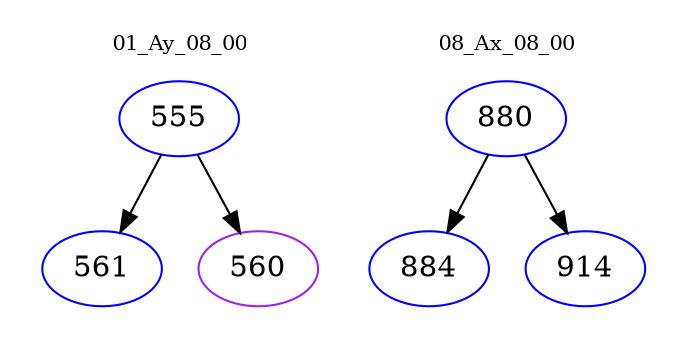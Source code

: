 digraph{
subgraph cluster_0 {
color = white
label = "01_Ay_08_00";
fontsize=10;
T0_555 [label="555", color="blue"]
T0_555 -> T0_561 [color="black"]
T0_561 [label="561", color="blue"]
T0_555 -> T0_560 [color="black"]
T0_560 [label="560", color="purple"]
}
subgraph cluster_1 {
color = white
label = "08_Ax_08_00";
fontsize=10;
T1_880 [label="880", color="blue"]
T1_880 -> T1_884 [color="black"]
T1_884 [label="884", color="blue"]
T1_880 -> T1_914 [color="black"]
T1_914 [label="914", color="blue"]
}
}
